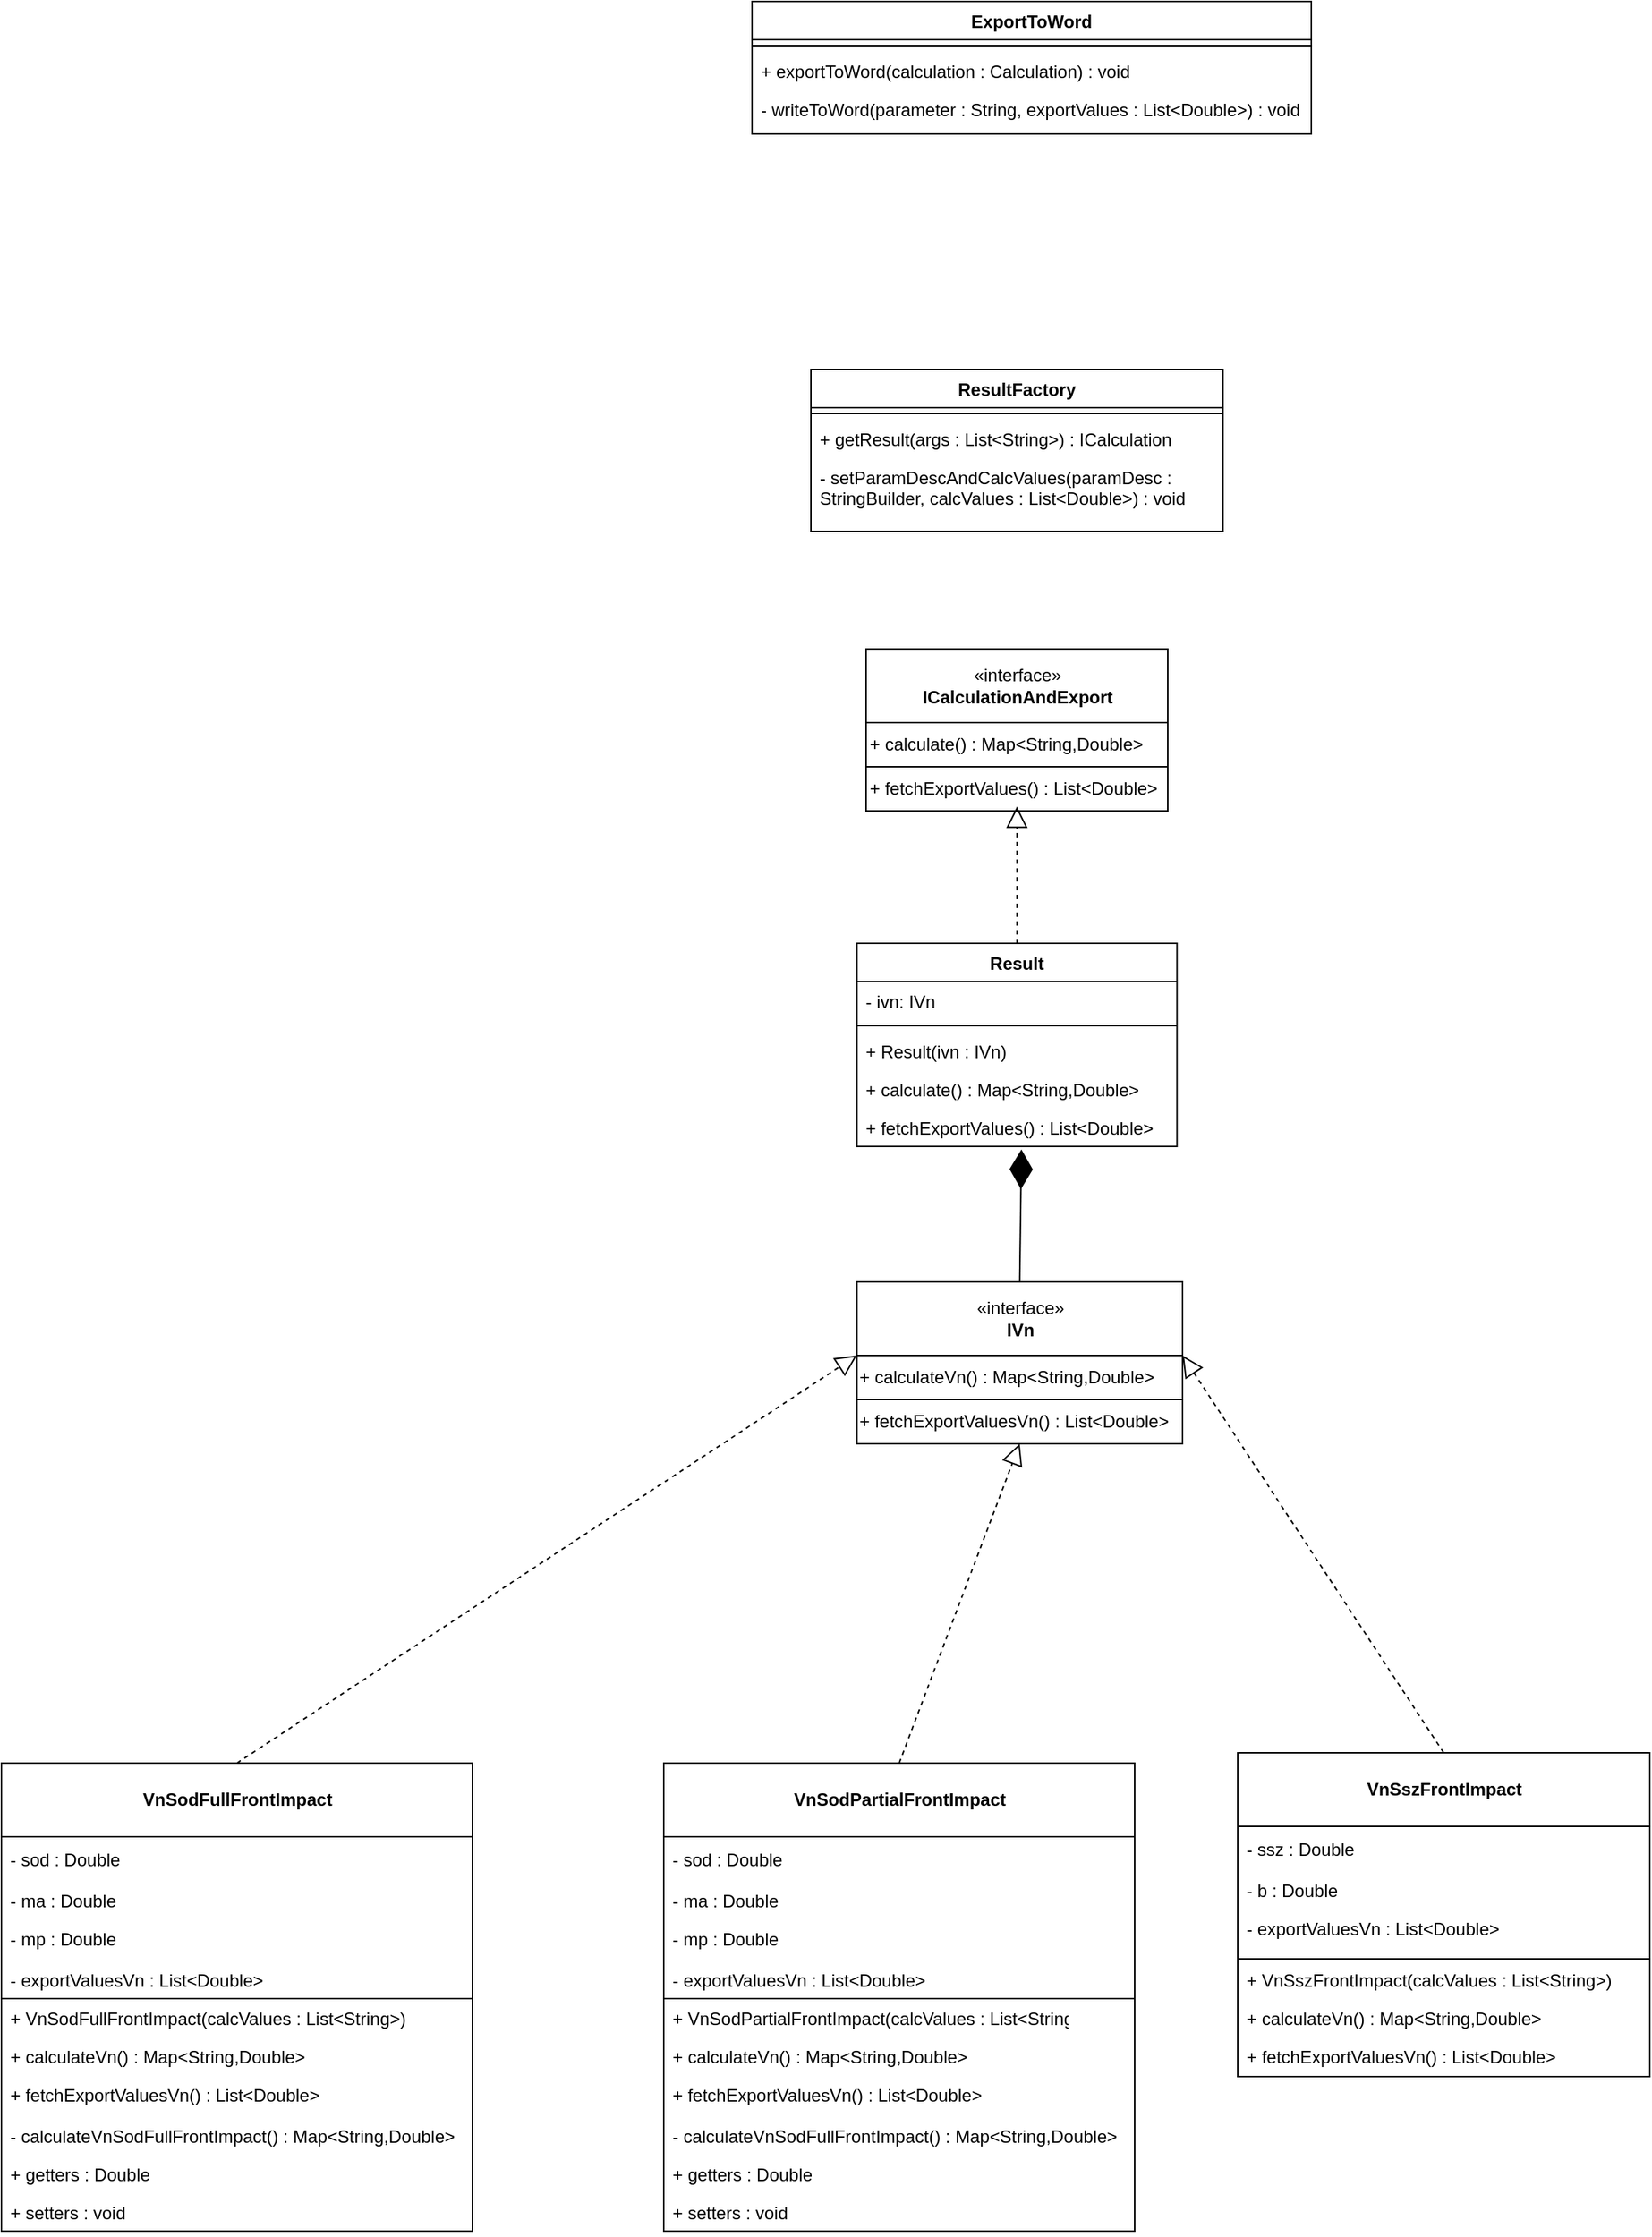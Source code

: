 <mxfile version="14.1.8" type="device"><diagram name="Page-1" id="9f46799a-70d6-7492-0946-bef42562c5a5"><mxGraphModel dx="1422" dy="822" grid="1" gridSize="10" guides="1" tooltips="1" connect="1" arrows="1" fold="1" page="1" pageScale="1" pageWidth="1500" pageHeight="2000" background="#ffffff" math="0" shadow="0"><root><mxCell id="0"/><mxCell id="1" parent="0"/><mxCell id="rIO8L39kqU6o2c7J5co_-9" value="" style="endArrow=block;dashed=1;endFill=0;endSize=12;html=1;exitX=0.5;exitY=0;exitDx=0;exitDy=0;" parent="1" source="rIO8L39kqU6o2c7J5co_-10" edge="1"><mxGeometry width="160" relative="1" as="geometry"><mxPoint x="1160" y="896" as="sourcePoint"/><mxPoint x="930" y="897" as="targetPoint"/></mxGeometry></mxCell><mxCell id="rIO8L39kqU6o2c7J5co_-10" value="Result" style="swimlane;fontStyle=1;align=center;verticalAlign=top;childLayout=stackLayout;horizontal=1;startSize=26;horizontalStack=0;resizeParent=1;resizeParentMax=0;resizeLast=0;collapsible=1;marginBottom=0;strokeWidth=1;" parent="1" vertex="1"><mxGeometry x="821.25" y="990" width="217.5" height="138" as="geometry"/></mxCell><mxCell id="rIO8L39kqU6o2c7J5co_-11" value="- ivn: IVn" style="text;strokeColor=none;fillColor=none;align=left;verticalAlign=top;spacingLeft=4;spacingRight=4;overflow=hidden;rotatable=0;points=[[0,0.5],[1,0.5]];portConstraint=eastwest;" parent="rIO8L39kqU6o2c7J5co_-10" vertex="1"><mxGeometry y="26" width="217.5" height="26" as="geometry"/></mxCell><mxCell id="rIO8L39kqU6o2c7J5co_-12" value="" style="line;strokeWidth=1;fillColor=none;align=left;verticalAlign=middle;spacingTop=-1;spacingLeft=3;spacingRight=3;rotatable=0;labelPosition=right;points=[];portConstraint=eastwest;" parent="rIO8L39kqU6o2c7J5co_-10" vertex="1"><mxGeometry y="52" width="217.5" height="8" as="geometry"/></mxCell><mxCell id="rIO8L39kqU6o2c7J5co_-14" value="+ Result(ivn : IVn)&#10;" style="text;strokeColor=none;fillColor=none;align=left;verticalAlign=top;spacingLeft=4;spacingRight=4;overflow=hidden;rotatable=0;points=[[0,0.5],[1,0.5]];portConstraint=eastwest;" parent="rIO8L39kqU6o2c7J5co_-10" vertex="1"><mxGeometry y="60" width="217.5" height="26" as="geometry"/></mxCell><mxCell id="rIO8L39kqU6o2c7J5co_-13" value="+ calculate() : Map&lt;String,Double&gt;&#10;" style="text;strokeColor=none;fillColor=none;align=left;verticalAlign=top;spacingLeft=4;spacingRight=4;overflow=hidden;rotatable=0;points=[[0,0.5],[1,0.5]];portConstraint=eastwest;" parent="rIO8L39kqU6o2c7J5co_-10" vertex="1"><mxGeometry y="86" width="217.5" height="26" as="geometry"/></mxCell><mxCell id="ZgRfgNNW6rcwk1tjgmI3-6" value="+ fetchExportValues() : List&lt;Double&gt;&#10;" style="text;strokeColor=none;fillColor=none;align=left;verticalAlign=top;spacingLeft=4;spacingRight=4;overflow=hidden;rotatable=0;points=[[0,0.5],[1,0.5]];portConstraint=eastwest;" vertex="1" parent="rIO8L39kqU6o2c7J5co_-10"><mxGeometry y="112" width="217.5" height="26" as="geometry"/></mxCell><mxCell id="rIO8L39kqU6o2c7J5co_-24" value="" style="endArrow=block;dashed=1;endFill=0;endSize=12;html=1;exitX=0.5;exitY=0;exitDx=0;exitDy=0;entryX=0;entryY=0;entryDx=0;entryDy=0;" parent="1" source="rIO8L39kqU6o2c7J5co_-53" target="rIO8L39kqU6o2c7J5co_-52" edge="1"><mxGeometry width="160" relative="1" as="geometry"><mxPoint x="649.5" y="1540" as="sourcePoint"/><mxPoint x="649.5" y="1451" as="targetPoint"/></mxGeometry></mxCell><mxCell id="rIO8L39kqU6o2c7J5co_-36" value="ResultFactory" style="swimlane;fontStyle=1;align=center;verticalAlign=top;childLayout=stackLayout;horizontal=1;startSize=26;horizontalStack=0;resizeParent=1;resizeParentMax=0;resizeLast=0;collapsible=1;marginBottom=0;strokeWidth=1;" parent="1" vertex="1"><mxGeometry x="790" y="600" width="280" height="110" as="geometry"/></mxCell><mxCell id="rIO8L39kqU6o2c7J5co_-38" value="" style="line;strokeWidth=1;fillColor=none;align=left;verticalAlign=middle;spacingTop=-1;spacingLeft=3;spacingRight=3;rotatable=0;labelPosition=right;points=[];portConstraint=eastwest;" parent="rIO8L39kqU6o2c7J5co_-36" vertex="1"><mxGeometry y="26" width="280" height="8" as="geometry"/></mxCell><mxCell id="rIO8L39kqU6o2c7J5co_-39" value="+ getResult(args : List&lt;String&gt;) : ICalculation" style="text;strokeColor=none;fillColor=none;align=left;verticalAlign=top;spacingLeft=4;spacingRight=4;overflow=hidden;rotatable=0;points=[[0,0.5],[1,0.5]];portConstraint=eastwest;" parent="rIO8L39kqU6o2c7J5co_-36" vertex="1"><mxGeometry y="34" width="280" height="26" as="geometry"/></mxCell><mxCell id="rIO8L39kqU6o2c7J5co_-40" value="- setParamDescAndCalcValues(paramDesc : &#10;StringBuilder, calcValues : List&lt;Double&gt;) : void" style="text;strokeColor=none;fillColor=none;align=left;verticalAlign=top;spacingLeft=4;spacingRight=4;overflow=hidden;rotatable=0;points=[[0,0.5],[1,0.5]];portConstraint=eastwest;" parent="rIO8L39kqU6o2c7J5co_-36" vertex="1"><mxGeometry y="60" width="280" height="50" as="geometry"/></mxCell><mxCell id="rIO8L39kqU6o2c7J5co_-49" value="«interface»&lt;br&gt;&lt;b&gt;ICalculationAndExport&lt;/b&gt;" style="html=1;strokeWidth=1;" parent="1" vertex="1"><mxGeometry x="827.5" y="790" width="205" height="50" as="geometry"/></mxCell><mxCell id="rIO8L39kqU6o2c7J5co_-50" value="+ calculate() : Map&amp;lt;String,Double&amp;gt;" style="rounded=0;whiteSpace=wrap;html=1;strokeWidth=1;fillColor=none;align=left;" parent="1" vertex="1"><mxGeometry x="827.5" y="840" width="205" height="30" as="geometry"/></mxCell><mxCell id="rIO8L39kqU6o2c7J5co_-51" value="«interface»&lt;br&gt;&lt;b&gt;IVn&lt;/b&gt;" style="html=1;strokeWidth=1;" parent="1" vertex="1"><mxGeometry x="821.25" y="1220" width="221.25" height="50" as="geometry"/></mxCell><mxCell id="rIO8L39kqU6o2c7J5co_-52" value="+ calculateVn() : Map&amp;lt;String,Double&amp;gt;" style="rounded=0;whiteSpace=wrap;html=1;strokeWidth=1;fillColor=none;align=left;" parent="1" vertex="1"><mxGeometry x="821.25" y="1270" width="221.25" height="30" as="geometry"/></mxCell><mxCell id="rIO8L39kqU6o2c7J5co_-53" value="&lt;b&gt;VnSodFullFrontImpact&lt;/b&gt;" style="html=1;strokeWidth=1;" parent="1" vertex="1"><mxGeometry x="240" y="1547" width="320" height="50" as="geometry"/></mxCell><mxCell id="rIO8L39kqU6o2c7J5co_-54" value="&lt;p style=&quot;line-height: 150%&quot;&gt;&lt;br&gt;&lt;/p&gt;" style="rounded=0;whiteSpace=wrap;html=1;strokeWidth=1;fillColor=none;align=left;" parent="1" vertex="1"><mxGeometry x="240" y="1597" width="320" height="110" as="geometry"/></mxCell><mxCell id="rIO8L39kqU6o2c7J5co_-56" value="&lt;p style=&quot;line-height: 150%&quot;&gt;&lt;br&gt;&lt;/p&gt;" style="rounded=0;whiteSpace=wrap;html=1;strokeWidth=1;fillColor=none;align=left;" parent="1" vertex="1"><mxGeometry x="240" y="1707" width="320" height="158" as="geometry"/></mxCell><mxCell id="rIO8L39kqU6o2c7J5co_-60" value="- sod : Double" style="text;strokeColor=none;fillColor=none;align=left;verticalAlign=top;spacingLeft=4;spacingRight=4;overflow=hidden;rotatable=0;points=[[0,0.5],[1,0.5]];portConstraint=eastwest;" parent="1" vertex="1"><mxGeometry x="240" y="1599" width="160" height="26" as="geometry"/></mxCell><mxCell id="rIO8L39kqU6o2c7J5co_-61" value="- ma : Double" style="text;strokeColor=none;fillColor=none;align=left;verticalAlign=top;spacingLeft=4;spacingRight=4;overflow=hidden;rotatable=0;points=[[0,0.5],[1,0.5]];portConstraint=eastwest;" parent="1" vertex="1"><mxGeometry x="240" y="1627" width="160" height="26" as="geometry"/></mxCell><mxCell id="rIO8L39kqU6o2c7J5co_-62" value="- mp : Double" style="text;strokeColor=none;fillColor=none;align=left;verticalAlign=top;spacingLeft=4;spacingRight=4;overflow=hidden;rotatable=0;points=[[0,0.5],[1,0.5]];portConstraint=eastwest;" parent="1" vertex="1"><mxGeometry x="240" y="1653" width="160" height="26" as="geometry"/></mxCell><mxCell id="rIO8L39kqU6o2c7J5co_-64" value="+ VnSodFullFrontImpact(calcValues : List&lt;String&gt;)" style="text;strokeColor=none;fillColor=none;align=left;verticalAlign=top;spacingLeft=4;spacingRight=4;overflow=hidden;rotatable=0;points=[[0,0.5],[1,0.5]];portConstraint=eastwest;" parent="1" vertex="1"><mxGeometry x="240" y="1707" width="280" height="26" as="geometry"/></mxCell><mxCell id="rIO8L39kqU6o2c7J5co_-65" value="+ calculateVn() : Map&lt;String,Double&gt;" style="text;strokeColor=none;fillColor=none;align=left;verticalAlign=top;spacingLeft=4;spacingRight=4;overflow=hidden;rotatable=0;points=[[0,0.5],[1,0.5]];portConstraint=eastwest;fontStyle=0" parent="1" vertex="1"><mxGeometry x="240" y="1733" width="320" height="26" as="geometry"/></mxCell><mxCell id="rIO8L39kqU6o2c7J5co_-66" value="+ getters : Double" style="text;strokeColor=none;fillColor=none;align=left;verticalAlign=top;spacingLeft=4;spacingRight=4;overflow=hidden;rotatable=0;points=[[0,0.5],[1,0.5]];portConstraint=eastwest;" parent="1" vertex="1"><mxGeometry x="240" y="1813" width="280" height="26" as="geometry"/></mxCell><mxCell id="rIO8L39kqU6o2c7J5co_-67" value="+ setters : void" style="text;strokeColor=none;fillColor=none;align=left;verticalAlign=top;spacingLeft=4;spacingRight=4;overflow=hidden;rotatable=0;points=[[0,0.5],[1,0.5]];portConstraint=eastwest;" parent="1" vertex="1"><mxGeometry x="240" y="1839" width="280" height="26" as="geometry"/></mxCell><mxCell id="rIO8L39kqU6o2c7J5co_-79" value="" style="endArrow=block;dashed=1;endFill=0;endSize=12;html=1;entryX=1;entryY=0;entryDx=0;entryDy=0;exitX=0.5;exitY=0;exitDx=0;exitDy=0;" parent="1" source="rIO8L39kqU6o2c7J5co_-80" target="rIO8L39kqU6o2c7J5co_-52" edge="1"><mxGeometry width="160" relative="1" as="geometry"><mxPoint x="1220" y="1510" as="sourcePoint"/><mxPoint x="1090" y="1500" as="targetPoint"/></mxGeometry></mxCell><mxCell id="rIO8L39kqU6o2c7J5co_-80" value="&lt;b&gt;VnSszFrontImpact&lt;/b&gt;" style="html=1;strokeWidth=1;" parent="1" vertex="1"><mxGeometry x="1080" y="1540" width="280" height="50" as="geometry"/></mxCell><mxCell id="rIO8L39kqU6o2c7J5co_-81" value="&lt;p style=&quot;line-height: 150%&quot;&gt;&lt;br&gt;&lt;/p&gt;" style="rounded=0;whiteSpace=wrap;html=1;strokeWidth=1;fillColor=none;align=left;" parent="1" vertex="1"><mxGeometry x="1080" y="1590" width="280" height="90" as="geometry"/></mxCell><mxCell id="rIO8L39kqU6o2c7J5co_-82" value="&lt;p style=&quot;line-height: 150%&quot;&gt;&lt;br&gt;&lt;/p&gt;" style="rounded=0;whiteSpace=wrap;html=1;strokeWidth=1;fillColor=none;align=left;" parent="1" vertex="1"><mxGeometry x="1080" y="1680" width="280" height="80" as="geometry"/></mxCell><mxCell id="rIO8L39kqU6o2c7J5co_-83" value="- ssz : Double" style="text;strokeColor=none;fillColor=none;align=left;verticalAlign=top;spacingLeft=4;spacingRight=4;overflow=hidden;rotatable=0;points=[[0,0.5],[1,0.5]];portConstraint=eastwest;" parent="1" vertex="1"><mxGeometry x="1080" y="1592" width="160" height="26" as="geometry"/></mxCell><mxCell id="rIO8L39kqU6o2c7J5co_-84" value="- b : Double" style="text;strokeColor=none;fillColor=none;align=left;verticalAlign=top;spacingLeft=4;spacingRight=4;overflow=hidden;rotatable=0;points=[[0,0.5],[1,0.5]];portConstraint=eastwest;" parent="1" vertex="1"><mxGeometry x="1080" y="1620" width="160" height="26" as="geometry"/></mxCell><mxCell id="rIO8L39kqU6o2c7J5co_-86" value="+ VnSszFrontImpact(calcValues : List&lt;String&gt;)" style="text;strokeColor=none;fillColor=none;align=left;verticalAlign=top;spacingLeft=4;spacingRight=4;overflow=hidden;rotatable=0;points=[[0,0.5],[1,0.5]];portConstraint=eastwest;" parent="1" vertex="1"><mxGeometry x="1080" y="1681" width="280" height="26" as="geometry"/></mxCell><mxCell id="rIO8L39kqU6o2c7J5co_-88" value="+ calculateVn() : Map&lt;String,Double&gt;" style="text;strokeColor=none;fillColor=none;align=left;verticalAlign=top;spacingLeft=4;spacingRight=4;overflow=hidden;rotatable=0;points=[[0,0.5],[1,0.5]];portConstraint=eastwest;" parent="1" vertex="1"><mxGeometry x="1080" y="1707" width="280" height="26" as="geometry"/></mxCell><mxCell id="rIO8L39kqU6o2c7J5co_-93" value="" style="endArrow=diamondThin;endFill=1;endSize=24;html=1;exitX=0.5;exitY=0;exitDx=0;exitDy=0;entryX=0.514;entryY=1.077;entryDx=0;entryDy=0;entryPerimeter=0;" parent="1" source="rIO8L39kqU6o2c7J5co_-51" target="ZgRfgNNW6rcwk1tjgmI3-6" edge="1"><mxGeometry width="160" relative="1" as="geometry"><mxPoint x="600" y="1140" as="sourcePoint"/><mxPoint x="920" y="1260" as="targetPoint"/></mxGeometry></mxCell><mxCell id="Wi3nv4FMjIZf2Cu-SG7C-2" value="- calculateVnSodFullFrontImpact() : Map&lt;String,Double&gt;" style="text;strokeColor=none;fillColor=none;align=left;verticalAlign=top;spacingLeft=4;spacingRight=4;overflow=hidden;rotatable=0;points=[[0,0.5],[1,0.5]];portConstraint=eastwest;fontStyle=0" parent="1" vertex="1"><mxGeometry x="240" y="1787" width="320" height="26" as="geometry"/></mxCell><mxCell id="Wi3nv4FMjIZf2Cu-SG7C-14" value="" style="endArrow=block;dashed=1;endFill=0;endSize=12;html=1;entryX=0.5;entryY=1;entryDx=0;entryDy=0;exitX=0.5;exitY=0;exitDx=0;exitDy=0;" parent="1" source="ZgRfgNNW6rcwk1tjgmI3-11" target="ZgRfgNNW6rcwk1tjgmI3-7" edge="1"><mxGeometry width="160" relative="1" as="geometry"><mxPoint x="890" y="1480" as="sourcePoint"/><mxPoint x="845.0" y="1440" as="targetPoint"/></mxGeometry></mxCell><mxCell id="ZgRfgNNW6rcwk1tjgmI3-5" value="+ fetchExportValues() : List&amp;lt;Double&amp;gt;" style="rounded=0;whiteSpace=wrap;html=1;strokeWidth=1;fillColor=none;align=left;" vertex="1" parent="1"><mxGeometry x="827.5" y="870" width="205" height="30" as="geometry"/></mxCell><mxCell id="ZgRfgNNW6rcwk1tjgmI3-7" value="+ fetchExportValuesVn() : List&amp;lt;Double&amp;gt;" style="rounded=0;whiteSpace=wrap;html=1;strokeWidth=1;fillColor=none;align=left;" vertex="1" parent="1"><mxGeometry x="821.25" y="1300" width="221.25" height="30" as="geometry"/></mxCell><mxCell id="ZgRfgNNW6rcwk1tjgmI3-9" value="- exportValuesVn : List&lt;Double&gt;" style="text;strokeColor=none;fillColor=none;align=left;verticalAlign=top;spacingLeft=4;spacingRight=4;overflow=hidden;rotatable=0;points=[[0,0.5],[1,0.5]];portConstraint=eastwest;" vertex="1" parent="1"><mxGeometry x="240" y="1681" width="190" height="26" as="geometry"/></mxCell><mxCell id="ZgRfgNNW6rcwk1tjgmI3-10" value="+ fetchExportValuesVn() : List&lt;Double&gt;" style="text;strokeColor=none;fillColor=none;align=left;verticalAlign=top;spacingLeft=4;spacingRight=4;overflow=hidden;rotatable=0;points=[[0,0.5],[1,0.5]];portConstraint=eastwest;fontStyle=0" vertex="1" parent="1"><mxGeometry x="240" y="1759" width="320" height="26" as="geometry"/></mxCell><mxCell id="ZgRfgNNW6rcwk1tjgmI3-11" value="&lt;b&gt;VnSodPartialFrontImpact&lt;/b&gt;" style="html=1;strokeWidth=1;" vertex="1" parent="1"><mxGeometry x="690" y="1547" width="320" height="50" as="geometry"/></mxCell><mxCell id="ZgRfgNNW6rcwk1tjgmI3-12" value="&lt;p style=&quot;line-height: 150%&quot;&gt;&lt;br&gt;&lt;/p&gt;" style="rounded=0;whiteSpace=wrap;html=1;strokeWidth=1;fillColor=none;align=left;" vertex="1" parent="1"><mxGeometry x="690" y="1597" width="320" height="110" as="geometry"/></mxCell><mxCell id="ZgRfgNNW6rcwk1tjgmI3-13" value="&lt;p style=&quot;line-height: 150%&quot;&gt;&lt;br&gt;&lt;/p&gt;" style="rounded=0;whiteSpace=wrap;html=1;strokeWidth=1;fillColor=none;align=left;" vertex="1" parent="1"><mxGeometry x="690" y="1707" width="320" height="158" as="geometry"/></mxCell><mxCell id="ZgRfgNNW6rcwk1tjgmI3-14" value="- sod : Double" style="text;strokeColor=none;fillColor=none;align=left;verticalAlign=top;spacingLeft=4;spacingRight=4;overflow=hidden;rotatable=0;points=[[0,0.5],[1,0.5]];portConstraint=eastwest;" vertex="1" parent="1"><mxGeometry x="690" y="1599" width="160" height="26" as="geometry"/></mxCell><mxCell id="ZgRfgNNW6rcwk1tjgmI3-15" value="- ma : Double" style="text;strokeColor=none;fillColor=none;align=left;verticalAlign=top;spacingLeft=4;spacingRight=4;overflow=hidden;rotatable=0;points=[[0,0.5],[1,0.5]];portConstraint=eastwest;" vertex="1" parent="1"><mxGeometry x="690" y="1627" width="160" height="26" as="geometry"/></mxCell><mxCell id="ZgRfgNNW6rcwk1tjgmI3-16" value="- mp : Double" style="text;strokeColor=none;fillColor=none;align=left;verticalAlign=top;spacingLeft=4;spacingRight=4;overflow=hidden;rotatable=0;points=[[0,0.5],[1,0.5]];portConstraint=eastwest;" vertex="1" parent="1"><mxGeometry x="690" y="1653" width="160" height="26" as="geometry"/></mxCell><mxCell id="ZgRfgNNW6rcwk1tjgmI3-17" value="+ VnSodPartialFrontImpact(calcValues : List&lt;String&gt;)" style="text;strokeColor=none;fillColor=none;align=left;verticalAlign=top;spacingLeft=4;spacingRight=4;overflow=hidden;rotatable=0;points=[[0,0.5],[1,0.5]];portConstraint=eastwest;" vertex="1" parent="1"><mxGeometry x="690" y="1707" width="280" height="26" as="geometry"/></mxCell><mxCell id="ZgRfgNNW6rcwk1tjgmI3-18" value="+ calculateVn() : Map&lt;String,Double&gt;" style="text;strokeColor=none;fillColor=none;align=left;verticalAlign=top;spacingLeft=4;spacingRight=4;overflow=hidden;rotatable=0;points=[[0,0.5],[1,0.5]];portConstraint=eastwest;fontStyle=0" vertex="1" parent="1"><mxGeometry x="690" y="1733" width="320" height="26" as="geometry"/></mxCell><mxCell id="ZgRfgNNW6rcwk1tjgmI3-19" value="+ getters : Double" style="text;strokeColor=none;fillColor=none;align=left;verticalAlign=top;spacingLeft=4;spacingRight=4;overflow=hidden;rotatable=0;points=[[0,0.5],[1,0.5]];portConstraint=eastwest;" vertex="1" parent="1"><mxGeometry x="690" y="1813" width="280" height="26" as="geometry"/></mxCell><mxCell id="ZgRfgNNW6rcwk1tjgmI3-20" value="+ setters : void" style="text;strokeColor=none;fillColor=none;align=left;verticalAlign=top;spacingLeft=4;spacingRight=4;overflow=hidden;rotatable=0;points=[[0,0.5],[1,0.5]];portConstraint=eastwest;" vertex="1" parent="1"><mxGeometry x="690" y="1839" width="280" height="26" as="geometry"/></mxCell><mxCell id="ZgRfgNNW6rcwk1tjgmI3-21" value="- calculateVnSodFullFrontImpact() : Map&lt;String,Double&gt;" style="text;strokeColor=none;fillColor=none;align=left;verticalAlign=top;spacingLeft=4;spacingRight=4;overflow=hidden;rotatable=0;points=[[0,0.5],[1,0.5]];portConstraint=eastwest;fontStyle=0" vertex="1" parent="1"><mxGeometry x="690" y="1787" width="320" height="26" as="geometry"/></mxCell><mxCell id="ZgRfgNNW6rcwk1tjgmI3-22" value="- exportValuesVn : List&lt;Double&gt;" style="text;strokeColor=none;fillColor=none;align=left;verticalAlign=top;spacingLeft=4;spacingRight=4;overflow=hidden;rotatable=0;points=[[0,0.5],[1,0.5]];portConstraint=eastwest;" vertex="1" parent="1"><mxGeometry x="690" y="1681" width="190" height="26" as="geometry"/></mxCell><mxCell id="ZgRfgNNW6rcwk1tjgmI3-23" value="+ fetchExportValuesVn() : List&lt;Double&gt;" style="text;strokeColor=none;fillColor=none;align=left;verticalAlign=top;spacingLeft=4;spacingRight=4;overflow=hidden;rotatable=0;points=[[0,0.5],[1,0.5]];portConstraint=eastwest;fontStyle=0" vertex="1" parent="1"><mxGeometry x="690" y="1759" width="320" height="26" as="geometry"/></mxCell><mxCell id="ZgRfgNNW6rcwk1tjgmI3-24" value="- exportValuesVn : List&lt;Double&gt;" style="text;strokeColor=none;fillColor=none;align=left;verticalAlign=top;spacingLeft=4;spacingRight=4;overflow=hidden;rotatable=0;points=[[0,0.5],[1,0.5]];portConstraint=eastwest;" vertex="1" parent="1"><mxGeometry x="1080" y="1646" width="190" height="26" as="geometry"/></mxCell><mxCell id="ZgRfgNNW6rcwk1tjgmI3-25" value="+ fetchExportValuesVn() : List&lt;Double&gt;" style="text;strokeColor=none;fillColor=none;align=left;verticalAlign=top;spacingLeft=4;spacingRight=4;overflow=hidden;rotatable=0;points=[[0,0.5],[1,0.5]];portConstraint=eastwest;fontStyle=0" vertex="1" parent="1"><mxGeometry x="1080" y="1733" width="280" height="26" as="geometry"/></mxCell><mxCell id="ZgRfgNNW6rcwk1tjgmI3-26" value="ExportToWord" style="swimlane;fontStyle=1;align=center;verticalAlign=top;childLayout=stackLayout;horizontal=1;startSize=26;horizontalStack=0;resizeParent=1;resizeParentMax=0;resizeLast=0;collapsible=1;marginBottom=0;strokeWidth=1;" vertex="1" parent="1"><mxGeometry x="750" y="350" width="380" height="90" as="geometry"/></mxCell><mxCell id="ZgRfgNNW6rcwk1tjgmI3-27" value="" style="line;strokeWidth=1;fillColor=none;align=left;verticalAlign=middle;spacingTop=-1;spacingLeft=3;spacingRight=3;rotatable=0;labelPosition=right;points=[];portConstraint=eastwest;" vertex="1" parent="ZgRfgNNW6rcwk1tjgmI3-26"><mxGeometry y="26" width="380" height="8" as="geometry"/></mxCell><mxCell id="ZgRfgNNW6rcwk1tjgmI3-28" value="+ exportToWord(calculation : Calculation) : void" style="text;strokeColor=none;fillColor=none;align=left;verticalAlign=top;spacingLeft=4;spacingRight=4;overflow=hidden;rotatable=0;points=[[0,0.5],[1,0.5]];portConstraint=eastwest;" vertex="1" parent="ZgRfgNNW6rcwk1tjgmI3-26"><mxGeometry y="34" width="380" height="26" as="geometry"/></mxCell><mxCell id="ZgRfgNNW6rcwk1tjgmI3-29" value="- writeToWord(parameter : String, exportValues : List&lt;Double&gt;) : void" style="text;strokeColor=none;fillColor=none;align=left;verticalAlign=top;spacingLeft=4;spacingRight=4;overflow=hidden;rotatable=0;points=[[0,0.5],[1,0.5]];portConstraint=eastwest;" vertex="1" parent="ZgRfgNNW6rcwk1tjgmI3-26"><mxGeometry y="60" width="380" height="30" as="geometry"/></mxCell></root></mxGraphModel></diagram></mxfile>
